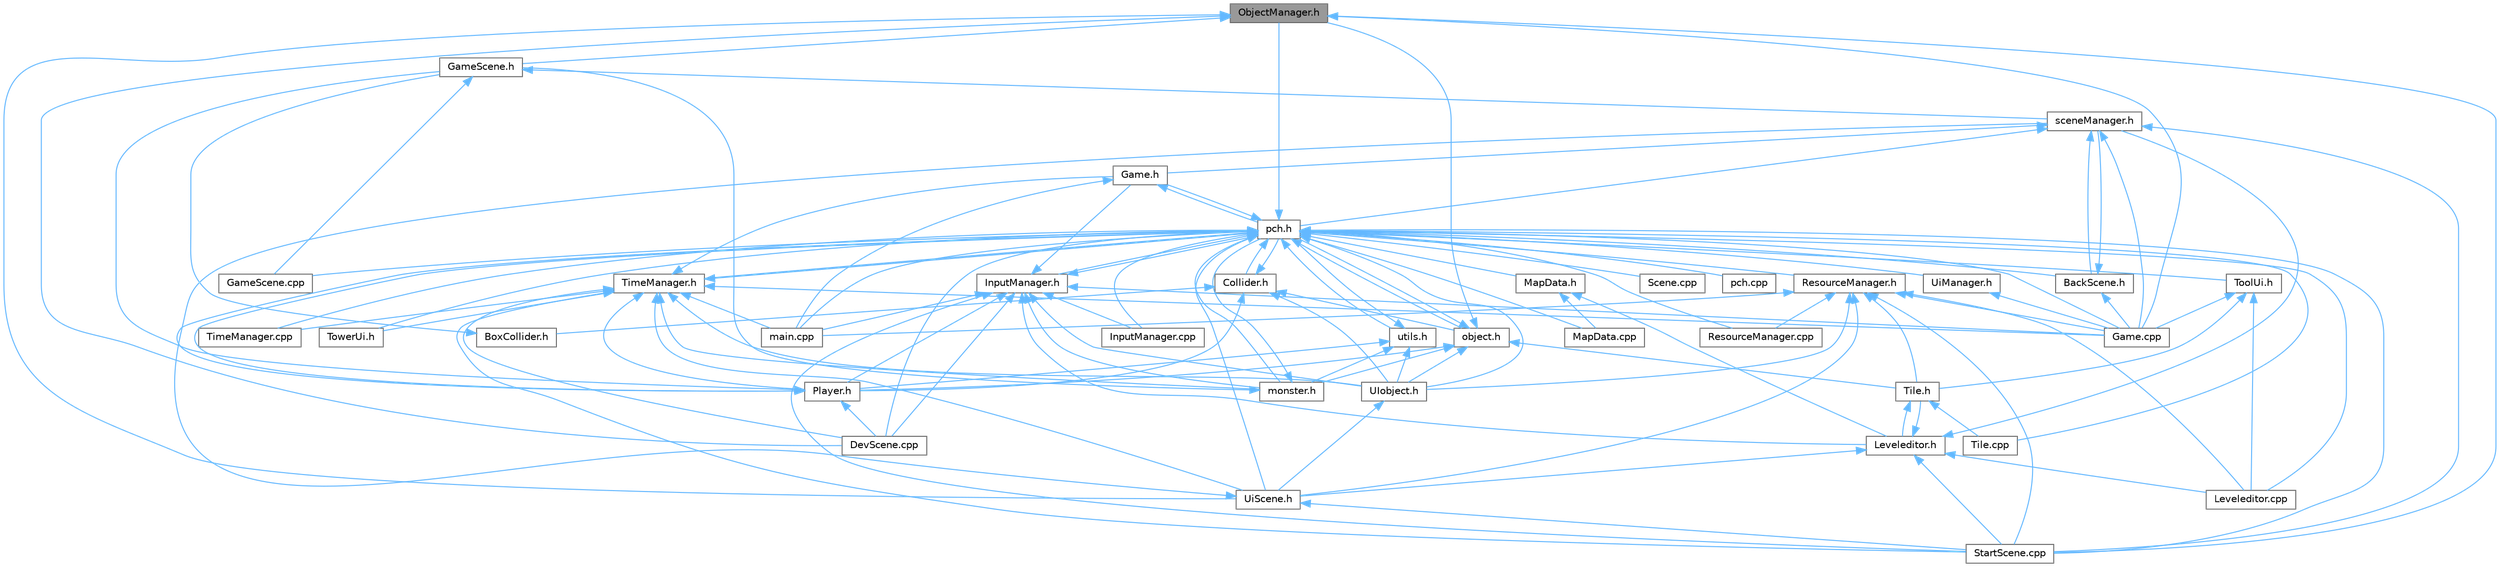 digraph "ObjectManager.h"
{
 // LATEX_PDF_SIZE
  bgcolor="transparent";
  edge [fontname=Helvetica,fontsize=10,labelfontname=Helvetica,labelfontsize=10];
  node [fontname=Helvetica,fontsize=10,shape=box,height=0.2,width=0.4];
  Node1 [id="Node000001",label="ObjectManager.h",height=0.2,width=0.4,color="gray40", fillcolor="grey60", style="filled", fontcolor="black",tooltip=" "];
  Node1 -> Node2 [id="edge1_Node000001_Node000002",dir="back",color="steelblue1",style="solid",tooltip=" "];
  Node2 [id="Node000002",label="DevScene.cpp",height=0.2,width=0.4,color="grey40", fillcolor="white", style="filled",URL="$_dev_scene_8cpp.html",tooltip=" "];
  Node1 -> Node3 [id="edge2_Node000001_Node000003",dir="back",color="steelblue1",style="solid",tooltip=" "];
  Node3 [id="Node000003",label="Game.cpp",height=0.2,width=0.4,color="grey40", fillcolor="white", style="filled",URL="$_game_8cpp.html",tooltip=" "];
  Node1 -> Node4 [id="edge3_Node000001_Node000004",dir="back",color="steelblue1",style="solid",tooltip=" "];
  Node4 [id="Node000004",label="GameScene.h",height=0.2,width=0.4,color="grey40", fillcolor="white", style="filled",URL="$_game_scene_8h.html",tooltip=" "];
  Node4 -> Node5 [id="edge4_Node000004_Node000005",dir="back",color="steelblue1",style="solid",tooltip=" "];
  Node5 [id="Node000005",label="GameScene.cpp",height=0.2,width=0.4,color="grey40", fillcolor="white", style="filled",URL="$_game_scene_8cpp.html",tooltip=" "];
  Node4 -> Node6 [id="edge5_Node000004_Node000006",dir="back",color="steelblue1",style="solid",tooltip=" "];
  Node6 [id="Node000006",label="sceneManager.h",height=0.2,width=0.4,color="grey40", fillcolor="white", style="filled",URL="$scene_manager_8h.html",tooltip=" "];
  Node6 -> Node7 [id="edge6_Node000006_Node000007",dir="back",color="steelblue1",style="solid",tooltip=" "];
  Node7 [id="Node000007",label="BackScene.h",height=0.2,width=0.4,color="grey40", fillcolor="white", style="filled",URL="$_back_scene_8h.html",tooltip=" "];
  Node7 -> Node3 [id="edge7_Node000007_Node000003",dir="back",color="steelblue1",style="solid",tooltip=" "];
  Node7 -> Node6 [id="edge8_Node000007_Node000006",dir="back",color="steelblue1",style="solid",tooltip=" "];
  Node6 -> Node3 [id="edge9_Node000006_Node000003",dir="back",color="steelblue1",style="solid",tooltip=" "];
  Node6 -> Node8 [id="edge10_Node000006_Node000008",dir="back",color="steelblue1",style="solid",tooltip=" "];
  Node8 [id="Node000008",label="Game.h",height=0.2,width=0.4,color="grey40", fillcolor="white", style="filled",URL="$_game_8h.html",tooltip=" "];
  Node8 -> Node9 [id="edge11_Node000008_Node000009",dir="back",color="steelblue1",style="solid",tooltip=" "];
  Node9 [id="Node000009",label="main.cpp",height=0.2,width=0.4,color="grey40", fillcolor="white", style="filled",URL="$main_8cpp.html",tooltip=" "];
  Node8 -> Node10 [id="edge12_Node000008_Node000010",dir="back",color="steelblue1",style="solid",tooltip=" "];
  Node10 [id="Node000010",label="pch.h",height=0.2,width=0.4,color="grey40", fillcolor="white", style="filled",URL="$pch_8h.html",tooltip=" "];
  Node10 -> Node7 [id="edge13_Node000010_Node000007",dir="back",color="steelblue1",style="solid",tooltip=" "];
  Node10 -> Node11 [id="edge14_Node000010_Node000011",dir="back",color="steelblue1",style="solid",tooltip=" "];
  Node11 [id="Node000011",label="Collider.h",height=0.2,width=0.4,color="grey40", fillcolor="white", style="filled",URL="$_collider_8h.html",tooltip=" "];
  Node11 -> Node12 [id="edge15_Node000011_Node000012",dir="back",color="steelblue1",style="solid",tooltip=" "];
  Node12 [id="Node000012",label="BoxCollider.h",height=0.2,width=0.4,color="grey40", fillcolor="white", style="filled",URL="$_box_collider_8h.html",tooltip=" "];
  Node12 -> Node4 [id="edge16_Node000012_Node000004",dir="back",color="steelblue1",style="solid",tooltip=" "];
  Node11 -> Node13 [id="edge17_Node000011_Node000013",dir="back",color="steelblue1",style="solid",tooltip=" "];
  Node13 [id="Node000013",label="Player.h",height=0.2,width=0.4,color="grey40", fillcolor="white", style="filled",URL="$_player_8h.html",tooltip=" "];
  Node13 -> Node2 [id="edge18_Node000013_Node000002",dir="back",color="steelblue1",style="solid",tooltip=" "];
  Node13 -> Node4 [id="edge19_Node000013_Node000004",dir="back",color="steelblue1",style="solid",tooltip=" "];
  Node13 -> Node10 [id="edge20_Node000013_Node000010",dir="back",color="steelblue1",style="solid",tooltip=" "];
  Node11 -> Node14 [id="edge21_Node000011_Node000014",dir="back",color="steelblue1",style="solid",tooltip=" "];
  Node14 [id="Node000014",label="UIobject.h",height=0.2,width=0.4,color="grey40", fillcolor="white", style="filled",URL="$_u_iobject_8h.html",tooltip=" "];
  Node14 -> Node15 [id="edge22_Node000014_Node000015",dir="back",color="steelblue1",style="solid",tooltip=" "];
  Node15 [id="Node000015",label="UiScene.h",height=0.2,width=0.4,color="grey40", fillcolor="white", style="filled",URL="$_ui_scene_8h.html",tooltip=" "];
  Node15 -> Node16 [id="edge23_Node000015_Node000016",dir="back",color="steelblue1",style="solid",tooltip=" "];
  Node16 [id="Node000016",label="StartScene.cpp",height=0.2,width=0.4,color="grey40", fillcolor="white", style="filled",URL="$_start_scene_8cpp.html",tooltip=" "];
  Node15 -> Node6 [id="edge24_Node000015_Node000006",dir="back",color="steelblue1",style="solid",tooltip=" "];
  Node11 -> Node17 [id="edge25_Node000011_Node000017",dir="back",color="steelblue1",style="solid",tooltip=" "];
  Node17 [id="Node000017",label="object.h",height=0.2,width=0.4,color="grey40", fillcolor="white", style="filled",URL="$object_8h.html",tooltip=" "];
  Node17 -> Node1 [id="edge26_Node000017_Node000001",dir="back",color="steelblue1",style="solid",tooltip=" "];
  Node17 -> Node13 [id="edge27_Node000017_Node000013",dir="back",color="steelblue1",style="solid",tooltip=" "];
  Node17 -> Node18 [id="edge28_Node000017_Node000018",dir="back",color="steelblue1",style="solid",tooltip=" "];
  Node18 [id="Node000018",label="Tile.h",height=0.2,width=0.4,color="grey40", fillcolor="white", style="filled",URL="$_tile_8h.html",tooltip=" "];
  Node18 -> Node19 [id="edge29_Node000018_Node000019",dir="back",color="steelblue1",style="solid",tooltip=" "];
  Node19 [id="Node000019",label="Leveleditor.h",height=0.2,width=0.4,color="grey40", fillcolor="white", style="filled",URL="$_leveleditor_8h.html",tooltip=" "];
  Node19 -> Node20 [id="edge30_Node000019_Node000020",dir="back",color="steelblue1",style="solid",tooltip=" "];
  Node20 [id="Node000020",label="Leveleditor.cpp",height=0.2,width=0.4,color="grey40", fillcolor="white", style="filled",URL="$_leveleditor_8cpp.html",tooltip=" "];
  Node19 -> Node16 [id="edge31_Node000019_Node000016",dir="back",color="steelblue1",style="solid",tooltip=" "];
  Node19 -> Node18 [id="edge32_Node000019_Node000018",dir="back",color="steelblue1",style="solid",tooltip=" "];
  Node19 -> Node15 [id="edge33_Node000019_Node000015",dir="back",color="steelblue1",style="solid",tooltip=" "];
  Node19 -> Node6 [id="edge34_Node000019_Node000006",dir="back",color="steelblue1",style="solid",tooltip=" "];
  Node18 -> Node21 [id="edge35_Node000018_Node000021",dir="back",color="steelblue1",style="solid",tooltip=" "];
  Node21 [id="Node000021",label="Tile.cpp",height=0.2,width=0.4,color="grey40", fillcolor="white", style="filled",URL="$_tile_8cpp.html",tooltip=" "];
  Node17 -> Node14 [id="edge36_Node000017_Node000014",dir="back",color="steelblue1",style="solid",tooltip=" "];
  Node17 -> Node22 [id="edge37_Node000017_Node000022",dir="back",color="steelblue1",style="solid",tooltip=" "];
  Node22 [id="Node000022",label="monster.h",height=0.2,width=0.4,color="grey40", fillcolor="white", style="filled",URL="$monster_8h.html",tooltip=" "];
  Node22 -> Node4 [id="edge38_Node000022_Node000004",dir="back",color="steelblue1",style="solid",tooltip=" "];
  Node22 -> Node10 [id="edge39_Node000022_Node000010",dir="back",color="steelblue1",style="solid",tooltip=" "];
  Node17 -> Node10 [id="edge40_Node000017_Node000010",dir="back",color="steelblue1",style="solid",tooltip=" "];
  Node11 -> Node10 [id="edge41_Node000011_Node000010",dir="back",color="steelblue1",style="solid",tooltip=" "];
  Node10 -> Node2 [id="edge42_Node000010_Node000002",dir="back",color="steelblue1",style="solid",tooltip=" "];
  Node10 -> Node3 [id="edge43_Node000010_Node000003",dir="back",color="steelblue1",style="solid",tooltip=" "];
  Node10 -> Node8 [id="edge44_Node000010_Node000008",dir="back",color="steelblue1",style="solid",tooltip=" "];
  Node10 -> Node5 [id="edge45_Node000010_Node000005",dir="back",color="steelblue1",style="solid",tooltip=" "];
  Node10 -> Node23 [id="edge46_Node000010_Node000023",dir="back",color="steelblue1",style="solid",tooltip=" "];
  Node23 [id="Node000023",label="InputManager.cpp",height=0.2,width=0.4,color="grey40", fillcolor="white", style="filled",URL="$_input_manager_8cpp.html",tooltip=" "];
  Node10 -> Node24 [id="edge47_Node000010_Node000024",dir="back",color="steelblue1",style="solid",tooltip=" "];
  Node24 [id="Node000024",label="InputManager.h",height=0.2,width=0.4,color="grey40", fillcolor="white", style="filled",URL="$_input_manager_8h.html",tooltip=" "];
  Node24 -> Node2 [id="edge48_Node000024_Node000002",dir="back",color="steelblue1",style="solid",tooltip=" "];
  Node24 -> Node3 [id="edge49_Node000024_Node000003",dir="back",color="steelblue1",style="solid",tooltip=" "];
  Node24 -> Node8 [id="edge50_Node000024_Node000008",dir="back",color="steelblue1",style="solid",tooltip=" "];
  Node24 -> Node23 [id="edge51_Node000024_Node000023",dir="back",color="steelblue1",style="solid",tooltip=" "];
  Node24 -> Node19 [id="edge52_Node000024_Node000019",dir="back",color="steelblue1",style="solid",tooltip=" "];
  Node24 -> Node13 [id="edge53_Node000024_Node000013",dir="back",color="steelblue1",style="solid",tooltip=" "];
  Node24 -> Node16 [id="edge54_Node000024_Node000016",dir="back",color="steelblue1",style="solid",tooltip=" "];
  Node24 -> Node14 [id="edge55_Node000024_Node000014",dir="back",color="steelblue1",style="solid",tooltip=" "];
  Node24 -> Node9 [id="edge56_Node000024_Node000009",dir="back",color="steelblue1",style="solid",tooltip=" "];
  Node24 -> Node22 [id="edge57_Node000024_Node000022",dir="back",color="steelblue1",style="solid",tooltip=" "];
  Node24 -> Node10 [id="edge58_Node000024_Node000010",dir="back",color="steelblue1",style="solid",tooltip=" "];
  Node10 -> Node20 [id="edge59_Node000010_Node000020",dir="back",color="steelblue1",style="solid",tooltip=" "];
  Node10 -> Node25 [id="edge60_Node000010_Node000025",dir="back",color="steelblue1",style="solid",tooltip=" "];
  Node25 [id="Node000025",label="MapData.cpp",height=0.2,width=0.4,color="grey40", fillcolor="white", style="filled",URL="$_map_data_8cpp.html",tooltip=" "];
  Node10 -> Node26 [id="edge61_Node000010_Node000026",dir="back",color="steelblue1",style="solid",tooltip=" "];
  Node26 [id="Node000026",label="MapData.h",height=0.2,width=0.4,color="grey40", fillcolor="white", style="filled",URL="$_map_data_8h.html",tooltip=" "];
  Node26 -> Node19 [id="edge62_Node000026_Node000019",dir="back",color="steelblue1",style="solid",tooltip=" "];
  Node26 -> Node25 [id="edge63_Node000026_Node000025",dir="back",color="steelblue1",style="solid",tooltip=" "];
  Node10 -> Node1 [id="edge64_Node000010_Node000001",dir="back",color="steelblue1",style="solid",tooltip=" "];
  Node10 -> Node13 [id="edge65_Node000010_Node000013",dir="back",color="steelblue1",style="solid",tooltip=" "];
  Node10 -> Node27 [id="edge66_Node000010_Node000027",dir="back",color="steelblue1",style="solid",tooltip=" "];
  Node27 [id="Node000027",label="ResourceManager.cpp",height=0.2,width=0.4,color="grey40", fillcolor="white", style="filled",URL="$_resource_manager_8cpp.html",tooltip=" "];
  Node10 -> Node28 [id="edge67_Node000010_Node000028",dir="back",color="steelblue1",style="solid",tooltip=" "];
  Node28 [id="Node000028",label="ResourceManager.h",height=0.2,width=0.4,color="grey40", fillcolor="white", style="filled",URL="$_resource_manager_8h.html",tooltip=" "];
  Node28 -> Node3 [id="edge68_Node000028_Node000003",dir="back",color="steelblue1",style="solid",tooltip=" "];
  Node28 -> Node20 [id="edge69_Node000028_Node000020",dir="back",color="steelblue1",style="solid",tooltip=" "];
  Node28 -> Node27 [id="edge70_Node000028_Node000027",dir="back",color="steelblue1",style="solid",tooltip=" "];
  Node28 -> Node16 [id="edge71_Node000028_Node000016",dir="back",color="steelblue1",style="solid",tooltip=" "];
  Node28 -> Node18 [id="edge72_Node000028_Node000018",dir="back",color="steelblue1",style="solid",tooltip=" "];
  Node28 -> Node14 [id="edge73_Node000028_Node000014",dir="back",color="steelblue1",style="solid",tooltip=" "];
  Node28 -> Node15 [id="edge74_Node000028_Node000015",dir="back",color="steelblue1",style="solid",tooltip=" "];
  Node28 -> Node9 [id="edge75_Node000028_Node000009",dir="back",color="steelblue1",style="solid",tooltip=" "];
  Node10 -> Node29 [id="edge76_Node000010_Node000029",dir="back",color="steelblue1",style="solid",tooltip=" "];
  Node29 [id="Node000029",label="Scene.cpp",height=0.2,width=0.4,color="grey40", fillcolor="white", style="filled",URL="$_scene_8cpp.html",tooltip=" "];
  Node10 -> Node16 [id="edge77_Node000010_Node000016",dir="back",color="steelblue1",style="solid",tooltip=" "];
  Node10 -> Node21 [id="edge78_Node000010_Node000021",dir="back",color="steelblue1",style="solid",tooltip=" "];
  Node10 -> Node30 [id="edge79_Node000010_Node000030",dir="back",color="steelblue1",style="solid",tooltip=" "];
  Node30 [id="Node000030",label="TimeManager.cpp",height=0.2,width=0.4,color="grey40", fillcolor="white", style="filled",URL="$_time_manager_8cpp.html",tooltip=" "];
  Node10 -> Node31 [id="edge80_Node000010_Node000031",dir="back",color="steelblue1",style="solid",tooltip=" "];
  Node31 [id="Node000031",label="TimeManager.h",height=0.2,width=0.4,color="grey40", fillcolor="white", style="filled",URL="$_time_manager_8h.html",tooltip=" "];
  Node31 -> Node2 [id="edge81_Node000031_Node000002",dir="back",color="steelblue1",style="solid",tooltip=" "];
  Node31 -> Node3 [id="edge82_Node000031_Node000003",dir="back",color="steelblue1",style="solid",tooltip=" "];
  Node31 -> Node8 [id="edge83_Node000031_Node000008",dir="back",color="steelblue1",style="solid",tooltip=" "];
  Node31 -> Node13 [id="edge84_Node000031_Node000013",dir="back",color="steelblue1",style="solid",tooltip=" "];
  Node31 -> Node16 [id="edge85_Node000031_Node000016",dir="back",color="steelblue1",style="solid",tooltip=" "];
  Node31 -> Node30 [id="edge86_Node000031_Node000030",dir="back",color="steelblue1",style="solid",tooltip=" "];
  Node31 -> Node32 [id="edge87_Node000031_Node000032",dir="back",color="steelblue1",style="solid",tooltip=" "];
  Node32 [id="Node000032",label="TowerUi.h",height=0.2,width=0.4,color="grey40", fillcolor="white", style="filled",URL="$_tower_ui_8h.html",tooltip=" "];
  Node31 -> Node14 [id="edge88_Node000031_Node000014",dir="back",color="steelblue1",style="solid",tooltip=" "];
  Node31 -> Node15 [id="edge89_Node000031_Node000015",dir="back",color="steelblue1",style="solid",tooltip=" "];
  Node31 -> Node9 [id="edge90_Node000031_Node000009",dir="back",color="steelblue1",style="solid",tooltip=" "];
  Node31 -> Node22 [id="edge91_Node000031_Node000022",dir="back",color="steelblue1",style="solid",tooltip=" "];
  Node31 -> Node10 [id="edge92_Node000031_Node000010",dir="back",color="steelblue1",style="solid",tooltip=" "];
  Node10 -> Node33 [id="edge93_Node000010_Node000033",dir="back",color="steelblue1",style="solid",tooltip=" "];
  Node33 [id="Node000033",label="ToolUi.h",height=0.2,width=0.4,color="grey40", fillcolor="white", style="filled",URL="$_tool_ui_8h.html",tooltip=" "];
  Node33 -> Node3 [id="edge94_Node000033_Node000003",dir="back",color="steelblue1",style="solid",tooltip=" "];
  Node33 -> Node20 [id="edge95_Node000033_Node000020",dir="back",color="steelblue1",style="solid",tooltip=" "];
  Node33 -> Node18 [id="edge96_Node000033_Node000018",dir="back",color="steelblue1",style="solid",tooltip=" "];
  Node10 -> Node32 [id="edge97_Node000010_Node000032",dir="back",color="steelblue1",style="solid",tooltip=" "];
  Node10 -> Node14 [id="edge98_Node000010_Node000014",dir="back",color="steelblue1",style="solid",tooltip=" "];
  Node10 -> Node34 [id="edge99_Node000010_Node000034",dir="back",color="steelblue1",style="solid",tooltip=" "];
  Node34 [id="Node000034",label="UiManager.h",height=0.2,width=0.4,color="grey40", fillcolor="white", style="filled",URL="$_ui_manager_8h.html",tooltip=" "];
  Node34 -> Node3 [id="edge100_Node000034_Node000003",dir="back",color="steelblue1",style="solid",tooltip=" "];
  Node10 -> Node15 [id="edge101_Node000010_Node000015",dir="back",color="steelblue1",style="solid",tooltip=" "];
  Node10 -> Node9 [id="edge102_Node000010_Node000009",dir="back",color="steelblue1",style="solid",tooltip=" "];
  Node10 -> Node22 [id="edge103_Node000010_Node000022",dir="back",color="steelblue1",style="solid",tooltip=" "];
  Node10 -> Node17 [id="edge104_Node000010_Node000017",dir="back",color="steelblue1",style="solid",tooltip=" "];
  Node10 -> Node35 [id="edge105_Node000010_Node000035",dir="back",color="steelblue1",style="solid",tooltip=" "];
  Node35 [id="Node000035",label="pch.cpp",height=0.2,width=0.4,color="grey40", fillcolor="white", style="filled",URL="$pch_8cpp.html",tooltip=" "];
  Node10 -> Node36 [id="edge106_Node000010_Node000036",dir="back",color="steelblue1",style="solid",tooltip=" "];
  Node36 [id="Node000036",label="utils.h",height=0.2,width=0.4,color="grey40", fillcolor="white", style="filled",URL="$utils_8h.html",tooltip=" "];
  Node36 -> Node13 [id="edge107_Node000036_Node000013",dir="back",color="steelblue1",style="solid",tooltip=" "];
  Node36 -> Node14 [id="edge108_Node000036_Node000014",dir="back",color="steelblue1",style="solid",tooltip=" "];
  Node36 -> Node22 [id="edge109_Node000036_Node000022",dir="back",color="steelblue1",style="solid",tooltip=" "];
  Node36 -> Node10 [id="edge110_Node000036_Node000010",dir="back",color="steelblue1",style="solid",tooltip=" "];
  Node6 -> Node16 [id="edge111_Node000006_Node000016",dir="back",color="steelblue1",style="solid",tooltip=" "];
  Node6 -> Node10 [id="edge112_Node000006_Node000010",dir="back",color="steelblue1",style="solid",tooltip=" "];
  Node1 -> Node16 [id="edge113_Node000001_Node000016",dir="back",color="steelblue1",style="solid",tooltip=" "];
  Node1 -> Node15 [id="edge114_Node000001_Node000015",dir="back",color="steelblue1",style="solid",tooltip=" "];
}

